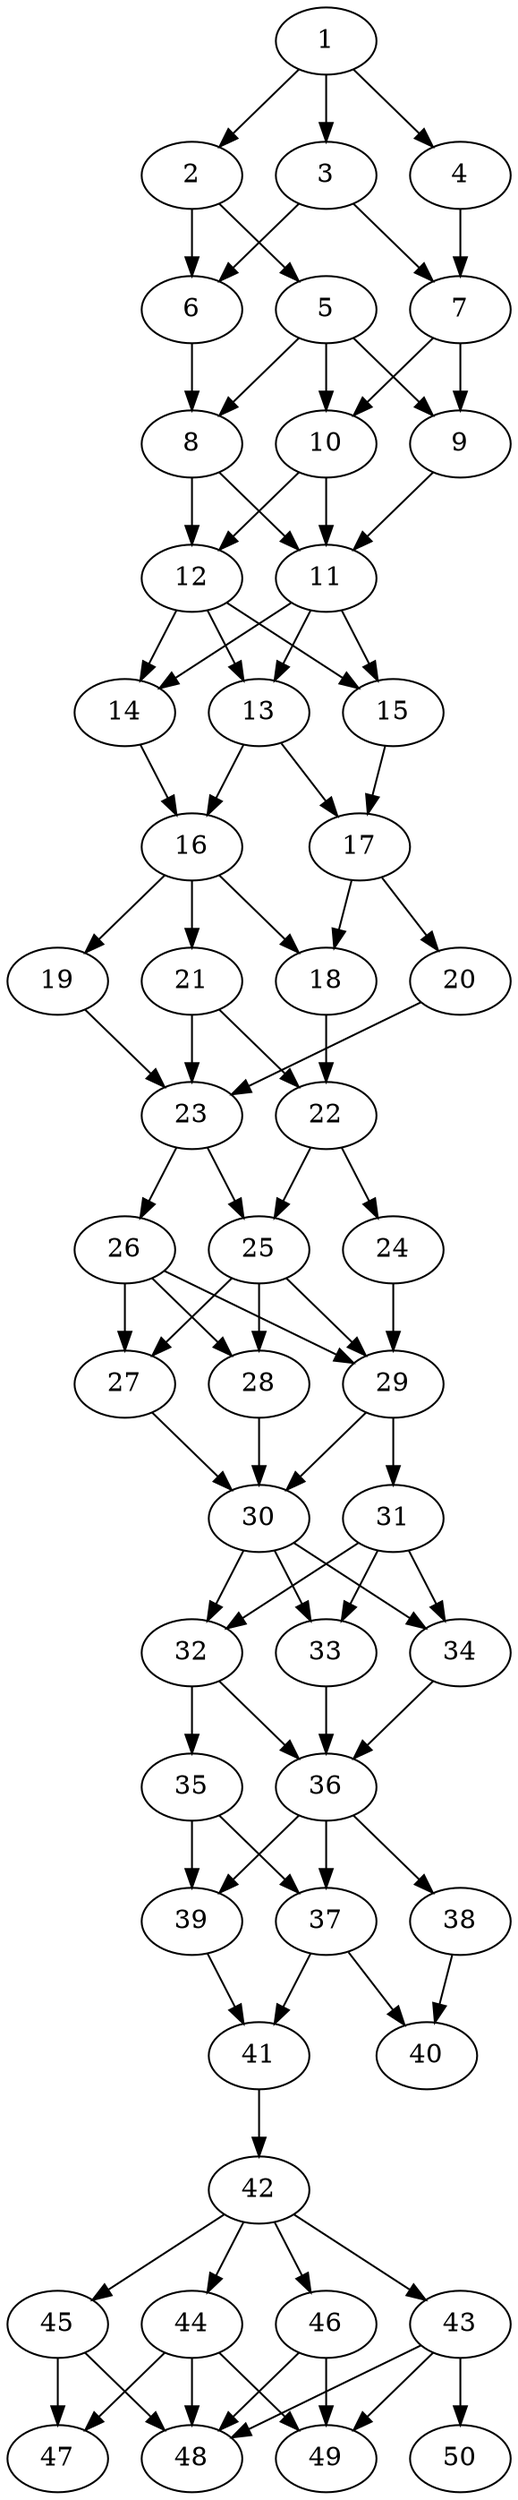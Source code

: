 // DAG automatically generated by daggen at Thu Oct  3 14:07:57 2019
// ./daggen --dot -n 50 --ccr 0.4 --fat 0.3 --regular 0.5 --density 0.9 --mindata 5242880 --maxdata 52428800 
digraph G {
  1 [size="29317120", alpha="0.15", expect_size="11726848"] 
  1 -> 2 [size ="11726848"]
  1 -> 3 [size ="11726848"]
  1 -> 4 [size ="11726848"]
  2 [size="112847360", alpha="0.16", expect_size="45138944"] 
  2 -> 5 [size ="45138944"]
  2 -> 6 [size ="45138944"]
  3 [size="57648640", alpha="0.13", expect_size="23059456"] 
  3 -> 6 [size ="23059456"]
  3 -> 7 [size ="23059456"]
  4 [size="105625600", alpha="0.16", expect_size="42250240"] 
  4 -> 7 [size ="42250240"]
  5 [size="114882560", alpha="0.07", expect_size="45953024"] 
  5 -> 8 [size ="45953024"]
  5 -> 9 [size ="45953024"]
  5 -> 10 [size ="45953024"]
  6 [size="56066560", alpha="0.18", expect_size="22426624"] 
  6 -> 8 [size ="22426624"]
  7 [size="91115520", alpha="0.02", expect_size="36446208"] 
  7 -> 9 [size ="36446208"]
  7 -> 10 [size ="36446208"]
  8 [size="53818880", alpha="0.07", expect_size="21527552"] 
  8 -> 11 [size ="21527552"]
  8 -> 12 [size ="21527552"]
  9 [size="119063040", alpha="0.18", expect_size="47625216"] 
  9 -> 11 [size ="47625216"]
  10 [size="34818560", alpha="0.16", expect_size="13927424"] 
  10 -> 11 [size ="13927424"]
  10 -> 12 [size ="13927424"]
  11 [size="30208000", alpha="0.05", expect_size="12083200"] 
  11 -> 13 [size ="12083200"]
  11 -> 14 [size ="12083200"]
  11 -> 15 [size ="12083200"]
  12 [size="119582720", alpha="0.13", expect_size="47833088"] 
  12 -> 13 [size ="47833088"]
  12 -> 14 [size ="47833088"]
  12 -> 15 [size ="47833088"]
  13 [size="95539200", alpha="0.10", expect_size="38215680"] 
  13 -> 16 [size ="38215680"]
  13 -> 17 [size ="38215680"]
  14 [size="54192640", alpha="0.14", expect_size="21677056"] 
  14 -> 16 [size ="21677056"]
  15 [size="29457920", alpha="0.10", expect_size="11783168"] 
  15 -> 17 [size ="11783168"]
  16 [size="72345600", alpha="0.10", expect_size="28938240"] 
  16 -> 18 [size ="28938240"]
  16 -> 19 [size ="28938240"]
  16 -> 21 [size ="28938240"]
  17 [size="61683200", alpha="0.10", expect_size="24673280"] 
  17 -> 18 [size ="24673280"]
  17 -> 20 [size ="24673280"]
  18 [size="71226880", alpha="0.01", expect_size="28490752"] 
  18 -> 22 [size ="28490752"]
  19 [size="110236160", alpha="0.17", expect_size="44094464"] 
  19 -> 23 [size ="44094464"]
  20 [size="98449920", alpha="0.15", expect_size="39379968"] 
  20 -> 23 [size ="39379968"]
  21 [size="72432640", alpha="0.16", expect_size="28973056"] 
  21 -> 22 [size ="28973056"]
  21 -> 23 [size ="28973056"]
  22 [size="99046400", alpha="0.14", expect_size="39618560"] 
  22 -> 24 [size ="39618560"]
  22 -> 25 [size ="39618560"]
  23 [size="60024320", alpha="0.19", expect_size="24009728"] 
  23 -> 25 [size ="24009728"]
  23 -> 26 [size ="24009728"]
  24 [size="118484480", alpha="0.01", expect_size="47393792"] 
  24 -> 29 [size ="47393792"]
  25 [size="85803520", alpha="0.19", expect_size="34321408"] 
  25 -> 27 [size ="34321408"]
  25 -> 28 [size ="34321408"]
  25 -> 29 [size ="34321408"]
  26 [size="24663040", alpha="0.05", expect_size="9865216"] 
  26 -> 27 [size ="9865216"]
  26 -> 28 [size ="9865216"]
  26 -> 29 [size ="9865216"]
  27 [size="85783040", alpha="0.03", expect_size="34313216"] 
  27 -> 30 [size ="34313216"]
  28 [size="25287680", alpha="0.09", expect_size="10115072"] 
  28 -> 30 [size ="10115072"]
  29 [size="28472320", alpha="0.13", expect_size="11388928"] 
  29 -> 30 [size ="11388928"]
  29 -> 31 [size ="11388928"]
  30 [size="128842240", alpha="0.00", expect_size="51536896"] 
  30 -> 32 [size ="51536896"]
  30 -> 33 [size ="51536896"]
  30 -> 34 [size ="51536896"]
  31 [size="100700160", alpha="0.11", expect_size="40280064"] 
  31 -> 32 [size ="40280064"]
  31 -> 33 [size ="40280064"]
  31 -> 34 [size ="40280064"]
  32 [size="78218240", alpha="0.19", expect_size="31287296"] 
  32 -> 35 [size ="31287296"]
  32 -> 36 [size ="31287296"]
  33 [size="43176960", alpha="0.01", expect_size="17270784"] 
  33 -> 36 [size ="17270784"]
  34 [size="40115200", alpha="0.11", expect_size="16046080"] 
  34 -> 36 [size ="16046080"]
  35 [size="43591680", alpha="0.03", expect_size="17436672"] 
  35 -> 37 [size ="17436672"]
  35 -> 39 [size ="17436672"]
  36 [size="37414400", alpha="0.05", expect_size="14965760"] 
  36 -> 37 [size ="14965760"]
  36 -> 38 [size ="14965760"]
  36 -> 39 [size ="14965760"]
  37 [size="64545280", alpha="0.15", expect_size="25818112"] 
  37 -> 40 [size ="25818112"]
  37 -> 41 [size ="25818112"]
  38 [size="85032960", alpha="0.16", expect_size="34013184"] 
  38 -> 40 [size ="34013184"]
  39 [size="21619200", alpha="0.12", expect_size="8647680"] 
  39 -> 41 [size ="8647680"]
  40 [size="98229760", alpha="0.03", expect_size="39291904"] 
  41 [size="100646400", alpha="0.05", expect_size="40258560"] 
  41 -> 42 [size ="40258560"]
  42 [size="45972480", alpha="0.00", expect_size="18388992"] 
  42 -> 43 [size ="18388992"]
  42 -> 44 [size ="18388992"]
  42 -> 45 [size ="18388992"]
  42 -> 46 [size ="18388992"]
  43 [size="40686080", alpha="0.04", expect_size="16274432"] 
  43 -> 48 [size ="16274432"]
  43 -> 49 [size ="16274432"]
  43 -> 50 [size ="16274432"]
  44 [size="49251840", alpha="0.06", expect_size="19700736"] 
  44 -> 47 [size ="19700736"]
  44 -> 48 [size ="19700736"]
  44 -> 49 [size ="19700736"]
  45 [size="112760320", alpha="0.20", expect_size="45104128"] 
  45 -> 47 [size ="45104128"]
  45 -> 48 [size ="45104128"]
  46 [size="129594880", alpha="0.16", expect_size="51837952"] 
  46 -> 48 [size ="51837952"]
  46 -> 49 [size ="51837952"]
  47 [size="41034240", alpha="0.04", expect_size="16413696"] 
  48 [size="13621760", alpha="0.14", expect_size="5448704"] 
  49 [size="105472000", alpha="0.07", expect_size="42188800"] 
  50 [size="59824640", alpha="0.19", expect_size="23929856"] 
}
